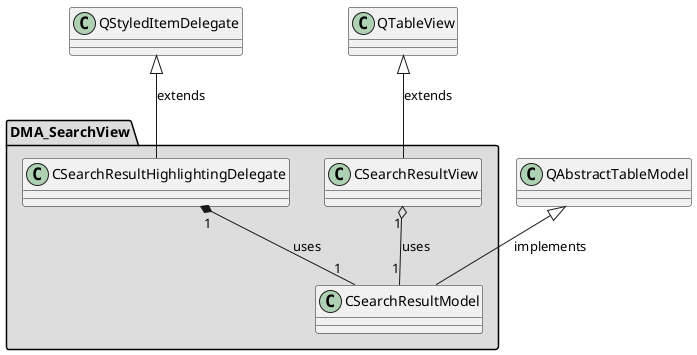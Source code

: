 
@startuml

skinparam wrapWidth 600
package "DMA_SearchView" #DDDDDD
{

class "CSearchResultHighlightingDelegate"
{
}

class "CSearchResultModel"
{
}

class "CSearchResultView"
{
}

}

'====================Inheritance section====================
QStyledItemDelegate <|-- CSearchResultHighlightingDelegate : extends
QAbstractTableModel <|-- CSearchResultModel : implements
QTableView <|-- CSearchResultView : extends

'====================Dependencies section====================
CSearchResultHighlightingDelegate "1" *-- "1" CSearchResultModel : uses
CSearchResultView "1" o-- "1" CSearchResultModel : uses

@enduml